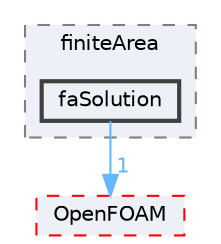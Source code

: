 digraph "src/finiteArea/faSolution"
{
 // LATEX_PDF_SIZE
  bgcolor="transparent";
  edge [fontname=Helvetica,fontsize=10,labelfontname=Helvetica,labelfontsize=10];
  node [fontname=Helvetica,fontsize=10,shape=box,height=0.2,width=0.4];
  compound=true
  subgraph clusterdir_b69a9eadfe761c231b266ce918b218a5 {
    graph [ bgcolor="#edf0f7", pencolor="grey50", label="finiteArea", fontname=Helvetica,fontsize=10 style="filled,dashed", URL="dir_b69a9eadfe761c231b266ce918b218a5.html",tooltip=""]
  dir_c0d13370ed22102f7e18b59e3ca28bc7 [label="faSolution", fillcolor="#edf0f7", color="grey25", style="filled,bold", URL="dir_c0d13370ed22102f7e18b59e3ca28bc7.html",tooltip=""];
  }
  dir_c5473ff19b20e6ec4dfe5c310b3778a8 [label="OpenFOAM", fillcolor="#edf0f7", color="red", style="filled,dashed", URL="dir_c5473ff19b20e6ec4dfe5c310b3778a8.html",tooltip=""];
  dir_c0d13370ed22102f7e18b59e3ca28bc7->dir_c5473ff19b20e6ec4dfe5c310b3778a8 [headlabel="1", labeldistance=1.5 headhref="dir_001311_002695.html" href="dir_001311_002695.html" color="steelblue1" fontcolor="steelblue1"];
}
